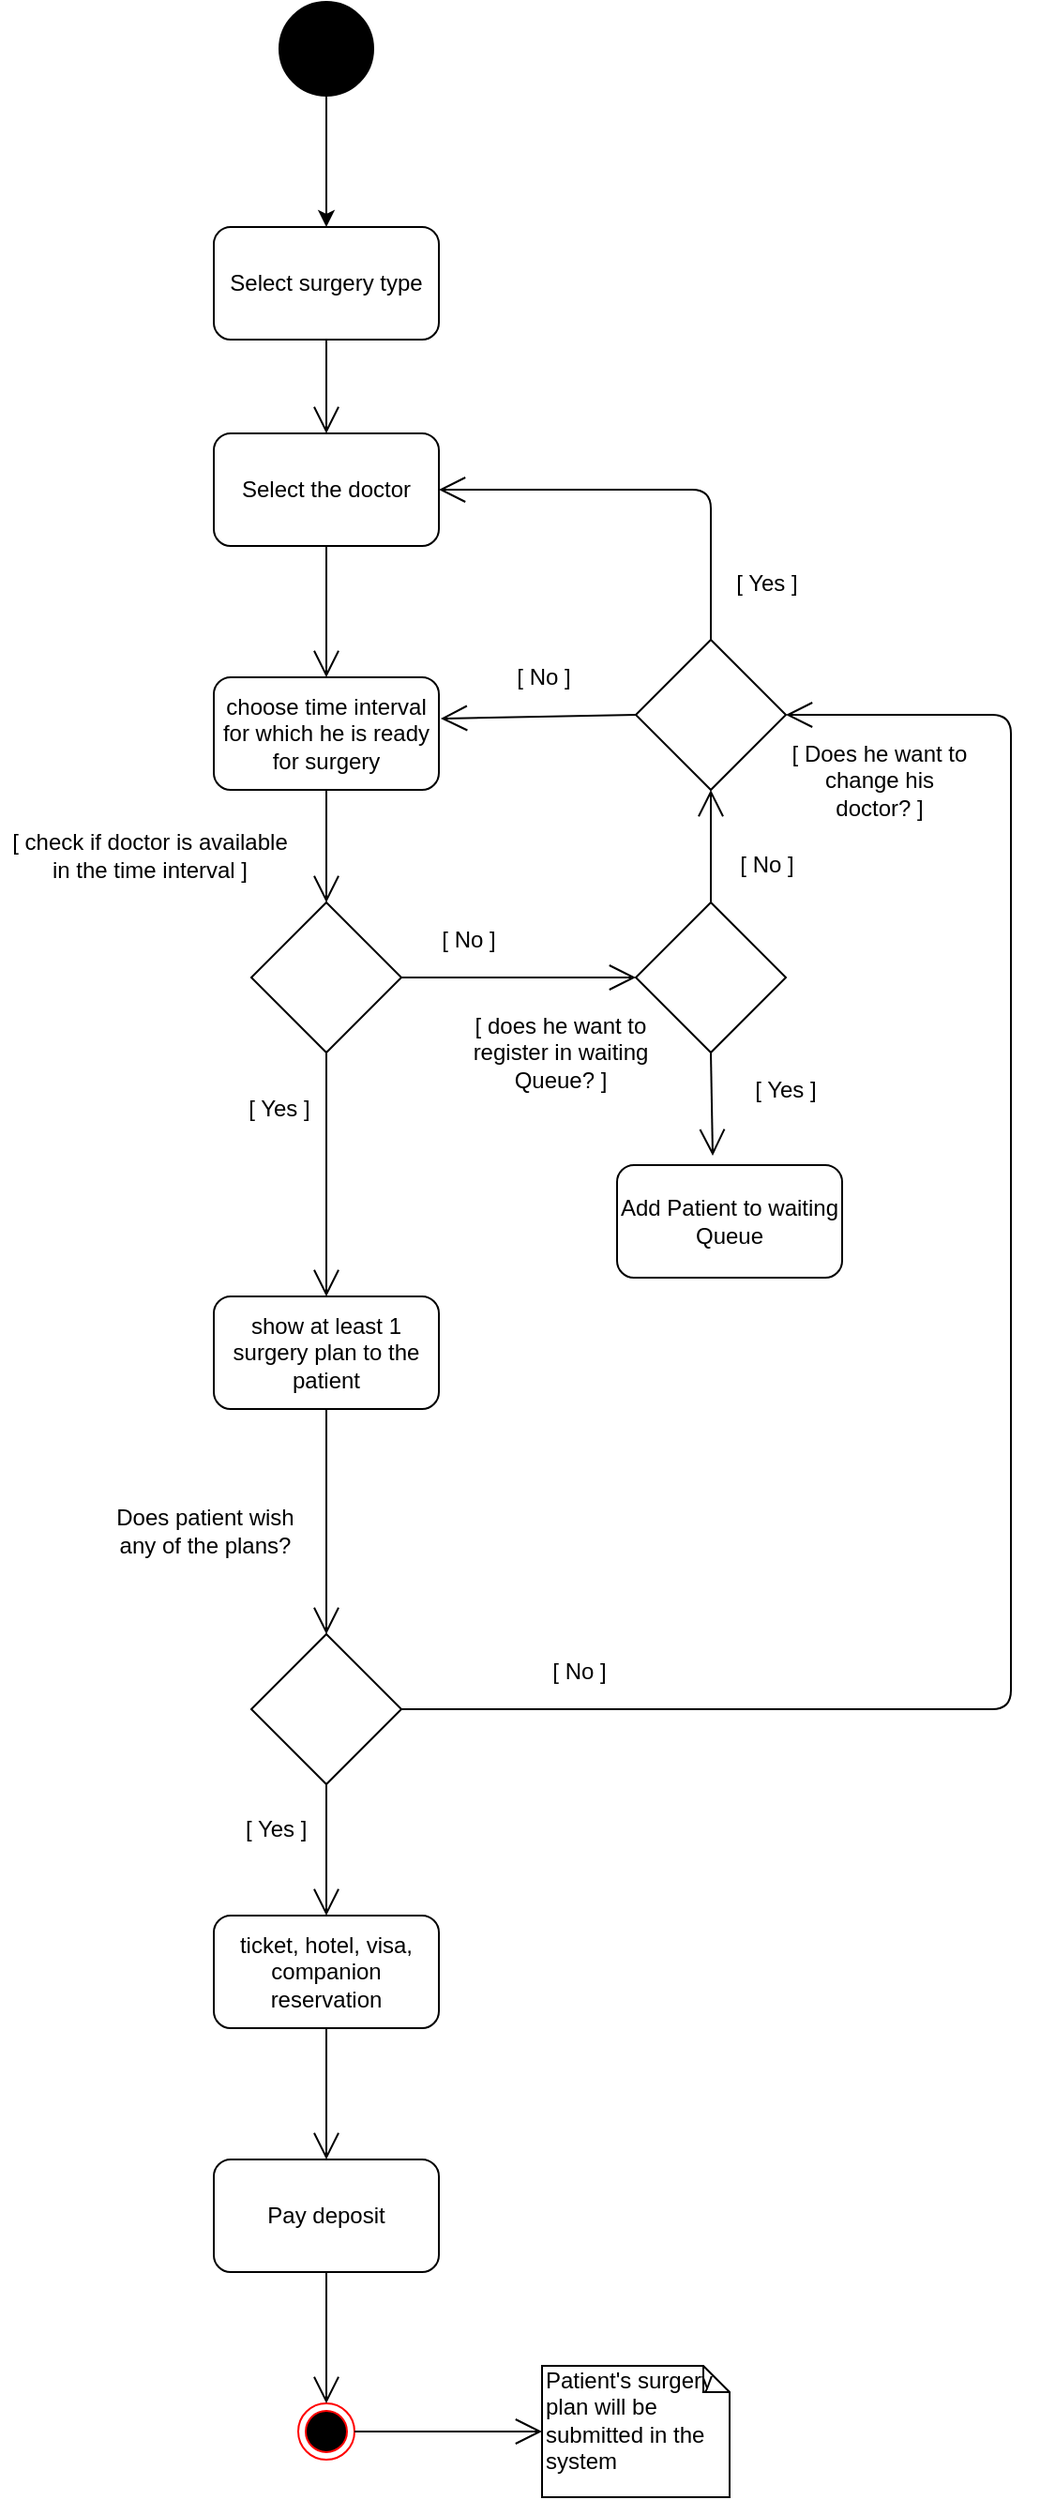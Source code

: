 <mxfile version="12.2.3" type="device" pages="1"><diagram id="awOeDOdVBYrBm2XlR66p" name="Page-1"><mxGraphModel dx="1341" dy="1864" grid="1" gridSize="10" guides="1" tooltips="1" connect="1" arrows="1" fold="1" page="1" pageScale="1" pageWidth="850" pageHeight="1100" math="0" shadow="0"><root><mxCell id="0"/><mxCell id="1" parent="0"/><mxCell id="My3MfBG4Z-2u76fKIV3--5" value="" style="ellipse;whiteSpace=wrap;html=1;aspect=fixed;fillColor=#000000;" parent="1" vertex="1"><mxGeometry x="360" y="-220" width="50" height="50" as="geometry"/></mxCell><mxCell id="My3MfBG4Z-2u76fKIV3--6" value="" style="endArrow=classic;html=1;exitX=0.5;exitY=1;exitDx=0;exitDy=0;entryX=0.5;entryY=0;entryDx=0;entryDy=0;" parent="1" source="My3MfBG4Z-2u76fKIV3--5" edge="1" target="j49zpZ3jciIzvesi0Yv0-25"><mxGeometry width="50" height="50" relative="1" as="geometry"><mxPoint x="390" y="250" as="sourcePoint"/><mxPoint x="385" y="160" as="targetPoint"/></mxGeometry></mxCell><mxCell id="j49zpZ3jciIzvesi0Yv0-1" value="choose time interval for which he is ready for surgery" style="rounded=1;whiteSpace=wrap;html=1;" vertex="1" parent="1"><mxGeometry x="325" y="140" width="120" height="60" as="geometry"/></mxCell><mxCell id="j49zpZ3jciIzvesi0Yv0-3" value="" style="endArrow=open;endFill=1;endSize=12;html=1;exitX=0.5;exitY=1;exitDx=0;exitDy=0;entryX=0.5;entryY=0;entryDx=0;entryDy=0;" edge="1" parent="1" source="j49zpZ3jciIzvesi0Yv0-1" target="j49zpZ3jciIzvesi0Yv0-4"><mxGeometry width="160" relative="1" as="geometry"><mxPoint x="380" y="280" as="sourcePoint"/><mxPoint x="385" y="240" as="targetPoint"/></mxGeometry></mxCell><mxCell id="j49zpZ3jciIzvesi0Yv0-4" value="" style="rhombus;whiteSpace=wrap;html=1;" vertex="1" parent="1"><mxGeometry x="345" y="260" width="80" height="80" as="geometry"/></mxCell><mxCell id="j49zpZ3jciIzvesi0Yv0-7" value="[ check if doctor is available in the time interval ]" style="text;html=1;strokeColor=none;fillColor=none;align=center;verticalAlign=middle;whiteSpace=wrap;rounded=0;" vertex="1" parent="1"><mxGeometry x="211" y="220" width="160" height="30" as="geometry"/></mxCell><mxCell id="j49zpZ3jciIzvesi0Yv0-8" value="" style="endArrow=open;endFill=1;endSize=12;html=1;exitX=1;exitY=0.5;exitDx=0;exitDy=0;entryX=0;entryY=0.5;entryDx=0;entryDy=0;" edge="1" parent="1" source="j49zpZ3jciIzvesi0Yv0-4" target="j49zpZ3jciIzvesi0Yv0-15"><mxGeometry width="160" relative="1" as="geometry"><mxPoint x="530" y="310" as="sourcePoint"/><mxPoint x="560" y="300" as="targetPoint"/></mxGeometry></mxCell><mxCell id="j49zpZ3jciIzvesi0Yv0-9" value="[ No ]" style="text;html=1;strokeColor=none;fillColor=none;align=center;verticalAlign=middle;whiteSpace=wrap;rounded=0;" vertex="1" parent="1"><mxGeometry x="441" y="270" width="40" height="20" as="geometry"/></mxCell><mxCell id="j49zpZ3jciIzvesi0Yv0-11" value="" style="endArrow=open;endFill=1;endSize=12;html=1;exitX=0.5;exitY=1;exitDx=0;exitDy=0;entryX=0.425;entryY=-0.083;entryDx=0;entryDy=0;entryPerimeter=0;" edge="1" parent="1" source="j49zpZ3jciIzvesi0Yv0-15" target="j49zpZ3jciIzvesi0Yv0-32"><mxGeometry width="160" relative="1" as="geometry"><mxPoint x="620" y="340" as="sourcePoint"/><mxPoint x="590" y="420" as="targetPoint"/></mxGeometry></mxCell><mxCell id="j49zpZ3jciIzvesi0Yv0-12" value="" style="endArrow=open;endFill=1;endSize=12;html=1;exitX=0.5;exitY=0;exitDx=0;exitDy=0;entryX=0.5;entryY=1;entryDx=0;entryDy=0;" edge="1" parent="1" source="j49zpZ3jciIzvesi0Yv0-15" target="j49zpZ3jciIzvesi0Yv0-14"><mxGeometry width="160" relative="1" as="geometry"><mxPoint x="589.5" y="250" as="sourcePoint"/><mxPoint x="590" y="190" as="targetPoint"/></mxGeometry></mxCell><mxCell id="j49zpZ3jciIzvesi0Yv0-13" value="[ No ]" style="text;html=1;strokeColor=none;fillColor=none;align=center;verticalAlign=middle;whiteSpace=wrap;rounded=0;" vertex="1" parent="1"><mxGeometry x="600" y="230" width="40" height="20" as="geometry"/></mxCell><mxCell id="j49zpZ3jciIzvesi0Yv0-14" value="" style="rhombus;whiteSpace=wrap;html=1;" vertex="1" parent="1"><mxGeometry x="550" y="120" width="80" height="80" as="geometry"/></mxCell><mxCell id="j49zpZ3jciIzvesi0Yv0-15" value="" style="rhombus;whiteSpace=wrap;html=1;" vertex="1" parent="1"><mxGeometry x="550" y="260" width="80" height="80" as="geometry"/></mxCell><mxCell id="j49zpZ3jciIzvesi0Yv0-16" value="[ does he want to register in waiting Queue? ]" style="text;html=1;strokeColor=none;fillColor=none;align=center;verticalAlign=middle;whiteSpace=wrap;rounded=0;" vertex="1" parent="1"><mxGeometry x="450" y="320" width="120" height="40" as="geometry"/></mxCell><mxCell id="j49zpZ3jciIzvesi0Yv0-18" value="[ Does he want to change his doctor? ]" style="text;html=1;strokeColor=none;fillColor=none;align=center;verticalAlign=middle;whiteSpace=wrap;rounded=0;" vertex="1" parent="1"><mxGeometry x="630" y="180" width="100" height="30" as="geometry"/></mxCell><mxCell id="j49zpZ3jciIzvesi0Yv0-20" value="" style="endArrow=open;endFill=1;endSize=12;html=1;exitX=0;exitY=0.5;exitDx=0;exitDy=0;entryX=1.008;entryY=0.367;entryDx=0;entryDy=0;entryPerimeter=0;" edge="1" parent="1" source="j49zpZ3jciIzvesi0Yv0-14" target="j49zpZ3jciIzvesi0Yv0-1"><mxGeometry width="160" relative="1" as="geometry"><mxPoint x="480" y="80" as="sourcePoint"/><mxPoint x="640" y="80" as="targetPoint"/></mxGeometry></mxCell><mxCell id="j49zpZ3jciIzvesi0Yv0-22" value="[ No ]" style="text;html=1;strokeColor=none;fillColor=none;align=center;verticalAlign=middle;whiteSpace=wrap;rounded=0;" vertex="1" parent="1"><mxGeometry x="481" y="130" width="40" height="20" as="geometry"/></mxCell><mxCell id="j49zpZ3jciIzvesi0Yv0-23" value="Select the doctor" style="rounded=1;whiteSpace=wrap;html=1;" vertex="1" parent="1"><mxGeometry x="325" y="10" width="120" height="60" as="geometry"/></mxCell><mxCell id="j49zpZ3jciIzvesi0Yv0-25" value="Select surgery type" style="rounded=1;whiteSpace=wrap;html=1;" vertex="1" parent="1"><mxGeometry x="325" y="-100" width="120" height="60" as="geometry"/></mxCell><mxCell id="j49zpZ3jciIzvesi0Yv0-26" value="" style="endArrow=open;endFill=1;endSize=12;html=1;exitX=0.5;exitY=1;exitDx=0;exitDy=0;entryX=0.5;entryY=0;entryDx=0;entryDy=0;" edge="1" parent="1" source="j49zpZ3jciIzvesi0Yv0-25" target="j49zpZ3jciIzvesi0Yv0-23"><mxGeometry width="160" relative="1" as="geometry"><mxPoint x="100" as="sourcePoint"/><mxPoint x="260" as="targetPoint"/></mxGeometry></mxCell><mxCell id="j49zpZ3jciIzvesi0Yv0-27" value="" style="endArrow=open;endFill=1;endSize=12;html=1;exitX=0.5;exitY=1;exitDx=0;exitDy=0;entryX=0.5;entryY=0;entryDx=0;entryDy=0;" edge="1" parent="1" source="j49zpZ3jciIzvesi0Yv0-23" target="j49zpZ3jciIzvesi0Yv0-1"><mxGeometry width="160" relative="1" as="geometry"><mxPoint x="90" y="90" as="sourcePoint"/><mxPoint x="250" y="90" as="targetPoint"/></mxGeometry></mxCell><mxCell id="j49zpZ3jciIzvesi0Yv0-28" value="" style="endArrow=open;endFill=1;endSize=12;html=1;exitX=0.5;exitY=0;exitDx=0;exitDy=0;entryX=1;entryY=0.5;entryDx=0;entryDy=0;" edge="1" parent="1" source="j49zpZ3jciIzvesi0Yv0-14" target="j49zpZ3jciIzvesi0Yv0-23"><mxGeometry width="160" relative="1" as="geometry"><mxPoint x="550" y="-10" as="sourcePoint"/><mxPoint x="710" y="-10" as="targetPoint"/><Array as="points"><mxPoint x="590" y="40"/></Array></mxGeometry></mxCell><mxCell id="j49zpZ3jciIzvesi0Yv0-29" value="[ Yes ]" style="text;html=1;strokeColor=none;fillColor=none;align=center;verticalAlign=middle;whiteSpace=wrap;rounded=0;" vertex="1" parent="1"><mxGeometry x="600" y="80" width="40" height="20" as="geometry"/></mxCell><mxCell id="j49zpZ3jciIzvesi0Yv0-32" value="Add Patient to waiting Queue" style="rounded=1;whiteSpace=wrap;html=1;" vertex="1" parent="1"><mxGeometry x="540" y="400" width="120" height="60" as="geometry"/></mxCell><mxCell id="j49zpZ3jciIzvesi0Yv0-33" value="show at least 1 surgery plan to the patient" style="rounded=1;whiteSpace=wrap;html=1;" vertex="1" parent="1"><mxGeometry x="325" y="470" width="120" height="60" as="geometry"/></mxCell><mxCell id="j49zpZ3jciIzvesi0Yv0-34" value="" style="endArrow=open;endFill=1;endSize=12;html=1;exitX=0.5;exitY=1;exitDx=0;exitDy=0;entryX=0.5;entryY=0;entryDx=0;entryDy=0;" edge="1" parent="1" source="j49zpZ3jciIzvesi0Yv0-4" target="j49zpZ3jciIzvesi0Yv0-33"><mxGeometry width="160" relative="1" as="geometry"><mxPoint x="150" y="390" as="sourcePoint"/><mxPoint x="310" y="390" as="targetPoint"/></mxGeometry></mxCell><mxCell id="j49zpZ3jciIzvesi0Yv0-36" value="[ Yes ]" style="text;html=1;strokeColor=none;fillColor=none;align=center;verticalAlign=middle;whiteSpace=wrap;rounded=0;" vertex="1" parent="1"><mxGeometry x="610" y="350" width="40" height="20" as="geometry"/></mxCell><mxCell id="j49zpZ3jciIzvesi0Yv0-37" value="[ Yes ]" style="text;html=1;strokeColor=none;fillColor=none;align=center;verticalAlign=middle;whiteSpace=wrap;rounded=0;" vertex="1" parent="1"><mxGeometry x="340" y="360" width="40" height="20" as="geometry"/></mxCell><mxCell id="j49zpZ3jciIzvesi0Yv0-38" value="" style="rhombus;whiteSpace=wrap;html=1;" vertex="1" parent="1"><mxGeometry x="345" y="650" width="80" height="80" as="geometry"/></mxCell><mxCell id="j49zpZ3jciIzvesi0Yv0-39" value="" style="endArrow=open;endFill=1;endSize=12;html=1;exitX=0.5;exitY=1;exitDx=0;exitDy=0;entryX=0.5;entryY=0;entryDx=0;entryDy=0;" edge="1" parent="1" source="j49zpZ3jciIzvesi0Yv0-33" target="j49zpZ3jciIzvesi0Yv0-38"><mxGeometry width="160" relative="1" as="geometry"><mxPoint x="140" y="650" as="sourcePoint"/><mxPoint x="300" y="650" as="targetPoint"/></mxGeometry></mxCell><mxCell id="j49zpZ3jciIzvesi0Yv0-41" value="Does patient wish any of the plans?" style="text;html=1;strokeColor=none;fillColor=none;align=center;verticalAlign=middle;whiteSpace=wrap;rounded=0;" vertex="1" parent="1"><mxGeometry x="271" y="570" width="99" height="50" as="geometry"/></mxCell><mxCell id="j49zpZ3jciIzvesi0Yv0-42" value="" style="endArrow=open;endFill=1;endSize=12;html=1;exitX=1;exitY=0.5;exitDx=0;exitDy=0;entryX=1;entryY=0.5;entryDx=0;entryDy=0;" edge="1" parent="1" source="j49zpZ3jciIzvesi0Yv0-38" target="j49zpZ3jciIzvesi0Yv0-14"><mxGeometry width="160" relative="1" as="geometry"><mxPoint x="450" y="690" as="sourcePoint"/><mxPoint x="750" y="160" as="targetPoint"/><Array as="points"><mxPoint x="750" y="690"/><mxPoint x="750" y="160"/></Array></mxGeometry></mxCell><mxCell id="j49zpZ3jciIzvesi0Yv0-43" value="[ No ]" style="text;html=1;strokeColor=none;fillColor=none;align=center;verticalAlign=middle;whiteSpace=wrap;rounded=0;" vertex="1" parent="1"><mxGeometry x="500" y="660" width="40" height="20" as="geometry"/></mxCell><mxCell id="j49zpZ3jciIzvesi0Yv0-44" value="" style="endArrow=open;endFill=1;endSize=12;html=1;exitX=0.5;exitY=1;exitDx=0;exitDy=0;entryX=0.5;entryY=0;entryDx=0;entryDy=0;" edge="1" parent="1" source="j49zpZ3jciIzvesi0Yv0-38" target="j49zpZ3jciIzvesi0Yv0-45"><mxGeometry width="160" relative="1" as="geometry"><mxPoint x="420" y="800" as="sourcePoint"/><mxPoint x="580" y="800" as="targetPoint"/></mxGeometry></mxCell><mxCell id="j49zpZ3jciIzvesi0Yv0-45" value="ticket, hotel, visa, companion reservation" style="rounded=1;whiteSpace=wrap;html=1;" vertex="1" parent="1"><mxGeometry x="325" y="800" width="120" height="60" as="geometry"/></mxCell><mxCell id="j49zpZ3jciIzvesi0Yv0-46" value="" style="endArrow=open;endFill=1;endSize=12;html=1;exitX=0.5;exitY=1;exitDx=0;exitDy=0;entryX=0.5;entryY=0;entryDx=0;entryDy=0;" edge="1" parent="1" source="j49zpZ3jciIzvesi0Yv0-45" target="j49zpZ3jciIzvesi0Yv0-47"><mxGeometry width="160" relative="1" as="geometry"><mxPoint x="390" y="920" as="sourcePoint"/><mxPoint x="385" y="930" as="targetPoint"/></mxGeometry></mxCell><mxCell id="j49zpZ3jciIzvesi0Yv0-47" value="Pay deposit" style="rounded=1;whiteSpace=wrap;html=1;" vertex="1" parent="1"><mxGeometry x="325" y="930" width="120" height="60" as="geometry"/></mxCell><mxCell id="j49zpZ3jciIzvesi0Yv0-48" value="" style="ellipse;html=1;shape=endState;fillColor=#000000;strokeColor=#ff0000;" vertex="1" parent="1"><mxGeometry x="370" y="1060" width="30" height="30" as="geometry"/></mxCell><mxCell id="j49zpZ3jciIzvesi0Yv0-49" value="" style="endArrow=open;endFill=1;endSize=12;html=1;exitX=0.5;exitY=1;exitDx=0;exitDy=0;" edge="1" parent="1" source="j49zpZ3jciIzvesi0Yv0-47" target="j49zpZ3jciIzvesi0Yv0-48"><mxGeometry width="160" relative="1" as="geometry"><mxPoint x="230" y="1020" as="sourcePoint"/><mxPoint x="390" y="1020" as="targetPoint"/></mxGeometry></mxCell><mxCell id="j49zpZ3jciIzvesi0Yv0-52" value="[ Yes ]" style="text;html=1;" vertex="1" parent="1"><mxGeometry x="340" y="740" width="60" height="30" as="geometry"/></mxCell><mxCell id="j49zpZ3jciIzvesi0Yv0-53" value="Patient's surgery plan will be submitted in the system" style="shape=note;whiteSpace=wrap;html=1;size=14;verticalAlign=top;align=left;spacingTop=-6;" vertex="1" parent="1"><mxGeometry x="500" y="1040" width="100" height="70" as="geometry"/></mxCell><mxCell id="j49zpZ3jciIzvesi0Yv0-54" value="" style="endArrow=open;endFill=1;endSize=12;html=1;entryX=0;entryY=0.5;entryDx=0;entryDy=0;entryPerimeter=0;" edge="1" parent="1" source="j49zpZ3jciIzvesi0Yv0-48" target="j49zpZ3jciIzvesi0Yv0-53"><mxGeometry width="160" relative="1" as="geometry"><mxPoint x="360" y="1150" as="sourcePoint"/><mxPoint x="520" y="1150" as="targetPoint"/></mxGeometry></mxCell></root></mxGraphModel></diagram></mxfile>